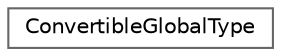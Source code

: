 digraph "Graphical Class Hierarchy"
{
 // LATEX_PDF_SIZE
  bgcolor="transparent";
  edge [fontname=Helvetica,fontsize=10,labelfontname=Helvetica,labelfontsize=10];
  node [fontname=Helvetica,fontsize=10,shape=box,height=0.2,width=0.4];
  rankdir="LR";
  Node0 [id="Node000000",label="ConvertibleGlobalType",height=0.2,width=0.4,color="grey40", fillcolor="white", style="filled",URL="$structConvertibleGlobalType.html",tooltip=" "];
}
